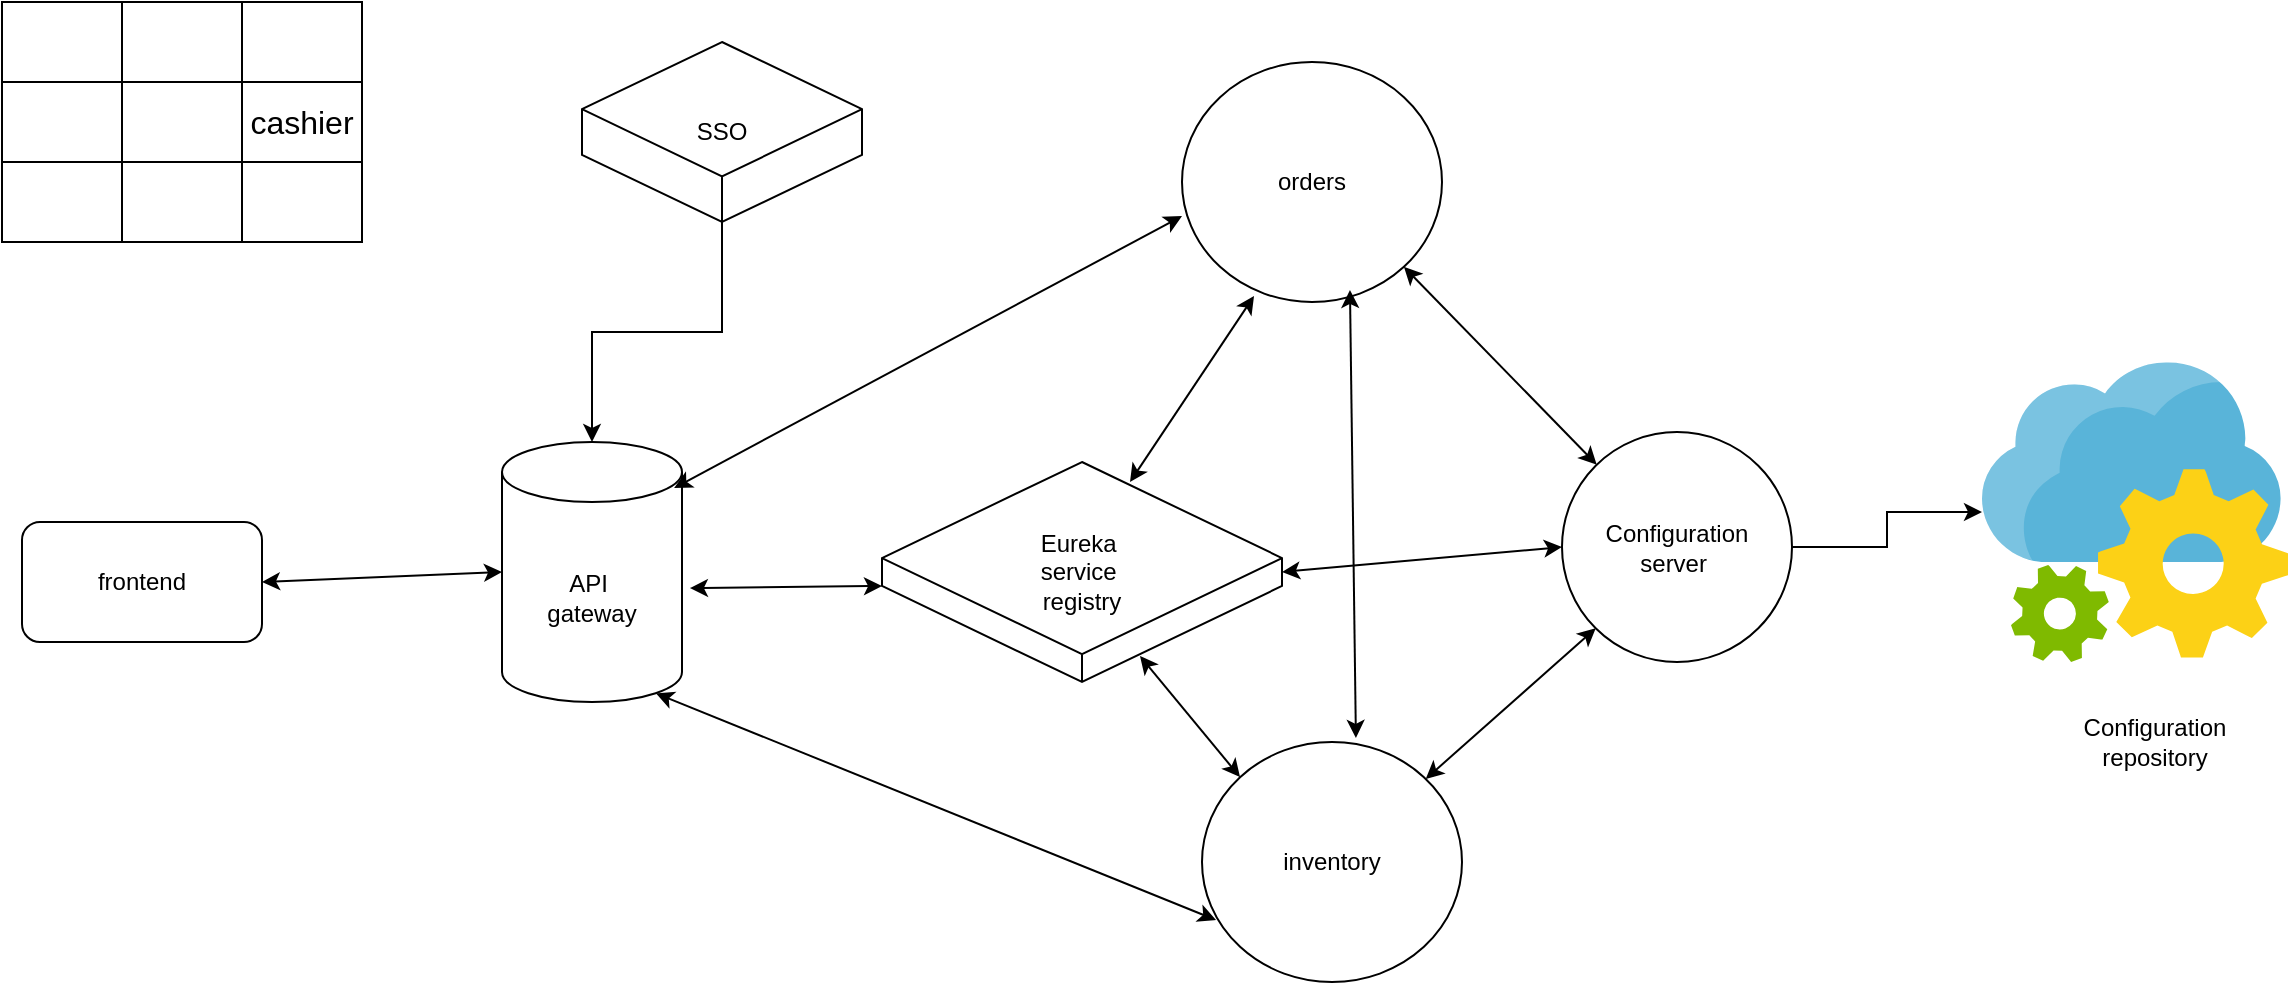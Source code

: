 <mxfile version="27.0.6">
  <diagram name="Page-1" id="qA8ZrmX1tulVBXECU0-0">
    <mxGraphModel dx="1412" dy="729" grid="1" gridSize="10" guides="1" tooltips="1" connect="1" arrows="1" fold="1" page="1" pageScale="1" pageWidth="850" pageHeight="1100" math="0" shadow="0">
      <root>
        <mxCell id="0" />
        <mxCell id="1" parent="0" />
        <mxCell id="P3HWeWXTqfwFd_FK3Ncj-1" value="orders" style="ellipse;whiteSpace=wrap;html=1;" parent="1" vertex="1">
          <mxGeometry x="630" y="60" width="130" height="120" as="geometry" />
        </mxCell>
        <mxCell id="P3HWeWXTqfwFd_FK3Ncj-2" value="inventory" style="ellipse;whiteSpace=wrap;html=1;" parent="1" vertex="1">
          <mxGeometry x="640" y="400" width="130" height="120" as="geometry" />
        </mxCell>
        <mxCell id="P3HWeWXTqfwFd_FK3Ncj-3" value="API&amp;nbsp;&lt;br&gt;gateway" style="shape=cylinder3;whiteSpace=wrap;html=1;boundedLbl=1;backgroundOutline=1;size=15;" parent="1" vertex="1">
          <mxGeometry x="290" y="250" width="90" height="130" as="geometry" />
        </mxCell>
        <mxCell id="P3HWeWXTqfwFd_FK3Ncj-5" value="Eureka&amp;nbsp;&lt;br&gt;service&amp;nbsp;&lt;br&gt;registry" style="html=1;whiteSpace=wrap;shape=isoCube2;backgroundOutline=1;isoAngle=15;" parent="1" vertex="1">
          <mxGeometry x="480" y="260" width="200" height="110" as="geometry" />
        </mxCell>
        <mxCell id="P3HWeWXTqfwFd_FK3Ncj-6" value="" style="endArrow=classic;startArrow=classic;html=1;rounded=0;exitX=1.044;exitY=0.562;exitDx=0;exitDy=0;exitPerimeter=0;entryX=0;entryY=0;entryDx=0;entryDy=61.984;entryPerimeter=0;" parent="1" source="P3HWeWXTqfwFd_FK3Ncj-3" target="P3HWeWXTqfwFd_FK3Ncj-5" edge="1">
          <mxGeometry width="50" height="50" relative="1" as="geometry">
            <mxPoint x="400" y="400" as="sourcePoint" />
            <mxPoint x="460" y="320" as="targetPoint" />
          </mxGeometry>
        </mxCell>
        <mxCell id="P3HWeWXTqfwFd_FK3Ncj-7" value="" style="endArrow=classic;startArrow=classic;html=1;rounded=0;entryX=0.277;entryY=0.975;entryDx=0;entryDy=0;entryPerimeter=0;exitX=0.62;exitY=0.091;exitDx=0;exitDy=0;exitPerimeter=0;" parent="1" source="P3HWeWXTqfwFd_FK3Ncj-5" target="P3HWeWXTqfwFd_FK3Ncj-1" edge="1">
          <mxGeometry width="50" height="50" relative="1" as="geometry">
            <mxPoint x="400" y="400" as="sourcePoint" />
            <mxPoint x="450" y="350" as="targetPoint" />
          </mxGeometry>
        </mxCell>
        <mxCell id="P3HWeWXTqfwFd_FK3Ncj-8" value="" style="endArrow=classic;startArrow=classic;html=1;rounded=0;entryX=0;entryY=0;entryDx=0;entryDy=0;exitX=0.645;exitY=0.882;exitDx=0;exitDy=0;exitPerimeter=0;" parent="1" source="P3HWeWXTqfwFd_FK3Ncj-5" target="P3HWeWXTqfwFd_FK3Ncj-2" edge="1">
          <mxGeometry width="50" height="50" relative="1" as="geometry">
            <mxPoint x="400" y="400" as="sourcePoint" />
            <mxPoint x="450" y="350" as="targetPoint" />
          </mxGeometry>
        </mxCell>
        <mxCell id="P3HWeWXTqfwFd_FK3Ncj-9" value="" style="endArrow=classic;startArrow=classic;html=1;rounded=0;entryX=0;entryY=0.642;entryDx=0;entryDy=0;entryPerimeter=0;exitX=0.956;exitY=0.177;exitDx=0;exitDy=0;exitPerimeter=0;" parent="1" source="P3HWeWXTqfwFd_FK3Ncj-3" target="P3HWeWXTqfwFd_FK3Ncj-1" edge="1">
          <mxGeometry width="50" height="50" relative="1" as="geometry">
            <mxPoint x="400" y="400" as="sourcePoint" />
            <mxPoint x="450" y="350" as="targetPoint" />
          </mxGeometry>
        </mxCell>
        <mxCell id="P3HWeWXTqfwFd_FK3Ncj-10" value="" style="endArrow=classic;startArrow=classic;html=1;rounded=0;exitX=0.855;exitY=1;exitDx=0;exitDy=-4.35;exitPerimeter=0;entryX=0.054;entryY=0.742;entryDx=0;entryDy=0;entryPerimeter=0;" parent="1" source="P3HWeWXTqfwFd_FK3Ncj-3" target="P3HWeWXTqfwFd_FK3Ncj-2" edge="1">
          <mxGeometry width="50" height="50" relative="1" as="geometry">
            <mxPoint x="400" y="400" as="sourcePoint" />
            <mxPoint x="450" y="350" as="targetPoint" />
          </mxGeometry>
        </mxCell>
        <mxCell id="P3HWeWXTqfwFd_FK3Ncj-11" value="" style="endArrow=classic;startArrow=classic;html=1;rounded=0;entryX=0.646;entryY=0.95;entryDx=0;entryDy=0;entryPerimeter=0;exitX=0.592;exitY=-0.017;exitDx=0;exitDy=0;exitPerimeter=0;" parent="1" source="P3HWeWXTqfwFd_FK3Ncj-2" target="P3HWeWXTqfwFd_FK3Ncj-1" edge="1">
          <mxGeometry width="50" height="50" relative="1" as="geometry">
            <mxPoint x="400" y="400" as="sourcePoint" />
            <mxPoint x="450" y="350" as="targetPoint" />
          </mxGeometry>
        </mxCell>
        <mxCell id="P3HWeWXTqfwFd_FK3Ncj-12" value="frontend" style="rounded=1;whiteSpace=wrap;html=1;" parent="1" vertex="1">
          <mxGeometry x="50" y="290" width="120" height="60" as="geometry" />
        </mxCell>
        <mxCell id="P3HWeWXTqfwFd_FK3Ncj-13" value="" style="endArrow=classic;startArrow=classic;html=1;rounded=0;entryX=0;entryY=0.5;entryDx=0;entryDy=0;entryPerimeter=0;exitX=1;exitY=0.5;exitDx=0;exitDy=0;" parent="1" source="P3HWeWXTqfwFd_FK3Ncj-12" target="P3HWeWXTqfwFd_FK3Ncj-3" edge="1">
          <mxGeometry width="50" height="50" relative="1" as="geometry">
            <mxPoint x="400" y="400" as="sourcePoint" />
            <mxPoint x="450" y="350" as="targetPoint" />
          </mxGeometry>
        </mxCell>
        <mxCell id="P3HWeWXTqfwFd_FK3Ncj-16" value="" style="image;sketch=0;aspect=fixed;html=1;points=[];align=center;fontSize=12;image=img/lib/mscae/App_Configuration.svg;" parent="1" vertex="1">
          <mxGeometry x="1030" y="210" width="153.06" height="150" as="geometry" />
        </mxCell>
        <mxCell id="P3HWeWXTqfwFd_FK3Ncj-17" value="Configuration repository" style="text;html=1;align=center;verticalAlign=middle;whiteSpace=wrap;rounded=0;" parent="1" vertex="1">
          <mxGeometry x="1060" y="380" width="113.47" height="40" as="geometry" />
        </mxCell>
        <mxCell id="P3HWeWXTqfwFd_FK3Ncj-25" style="edgeStyle=orthogonalEdgeStyle;rounded=0;orthogonalLoop=1;jettySize=auto;html=1;" parent="1" source="P3HWeWXTqfwFd_FK3Ncj-19" target="P3HWeWXTqfwFd_FK3Ncj-16" edge="1">
          <mxGeometry relative="1" as="geometry" />
        </mxCell>
        <mxCell id="P3HWeWXTqfwFd_FK3Ncj-19" value="Configuration&lt;br&gt;server&amp;nbsp;" style="ellipse;whiteSpace=wrap;html=1;aspect=fixed;" parent="1" vertex="1">
          <mxGeometry x="820" y="245" width="115" height="115" as="geometry" />
        </mxCell>
        <mxCell id="P3HWeWXTqfwFd_FK3Ncj-20" value="" style="endArrow=classic;startArrow=classic;html=1;rounded=0;entryX=1;entryY=1;entryDx=0;entryDy=0;" parent="1" source="P3HWeWXTqfwFd_FK3Ncj-19" target="P3HWeWXTqfwFd_FK3Ncj-1" edge="1">
          <mxGeometry width="50" height="50" relative="1" as="geometry">
            <mxPoint x="400" y="400" as="sourcePoint" />
            <mxPoint x="450" y="350" as="targetPoint" />
          </mxGeometry>
        </mxCell>
        <mxCell id="P3HWeWXTqfwFd_FK3Ncj-21" value="" style="endArrow=classic;startArrow=classic;html=1;rounded=0;exitX=0;exitY=1;exitDx=0;exitDy=0;" parent="1" source="P3HWeWXTqfwFd_FK3Ncj-19" target="P3HWeWXTqfwFd_FK3Ncj-2" edge="1">
          <mxGeometry width="50" height="50" relative="1" as="geometry">
            <mxPoint x="847" y="271" as="sourcePoint" />
            <mxPoint x="751" y="172" as="targetPoint" />
          </mxGeometry>
        </mxCell>
        <mxCell id="P3HWeWXTqfwFd_FK3Ncj-22" value="" style="endArrow=classic;startArrow=classic;html=1;rounded=0;entryX=0;entryY=0.5;entryDx=0;entryDy=0;exitX=1;exitY=0.5;exitDx=0;exitDy=0;exitPerimeter=0;" parent="1" source="P3HWeWXTqfwFd_FK3Ncj-5" target="P3HWeWXTqfwFd_FK3Ncj-19" edge="1">
          <mxGeometry width="50" height="50" relative="1" as="geometry">
            <mxPoint x="400" y="400" as="sourcePoint" />
            <mxPoint x="450" y="350" as="targetPoint" />
          </mxGeometry>
        </mxCell>
        <mxCell id="ZG0UYTA_cYqRftDGvERL-1" value="" style="shape=table;startSize=0;container=1;collapsible=0;childLayout=tableLayout;fontSize=16;" vertex="1" parent="1">
          <mxGeometry x="40" y="30" width="180" height="120" as="geometry" />
        </mxCell>
        <mxCell id="ZG0UYTA_cYqRftDGvERL-2" value="" style="shape=tableRow;horizontal=0;startSize=0;swimlaneHead=0;swimlaneBody=0;strokeColor=inherit;top=0;left=0;bottom=0;right=0;collapsible=0;dropTarget=0;fillColor=none;points=[[0,0.5],[1,0.5]];portConstraint=eastwest;fontSize=16;" vertex="1" parent="ZG0UYTA_cYqRftDGvERL-1">
          <mxGeometry width="180" height="40" as="geometry" />
        </mxCell>
        <mxCell id="ZG0UYTA_cYqRftDGvERL-3" value="" style="shape=partialRectangle;html=1;whiteSpace=wrap;connectable=0;strokeColor=inherit;overflow=hidden;fillColor=none;top=0;left=0;bottom=0;right=0;pointerEvents=1;fontSize=16;" vertex="1" parent="ZG0UYTA_cYqRftDGvERL-2">
          <mxGeometry width="60" height="40" as="geometry">
            <mxRectangle width="60" height="40" as="alternateBounds" />
          </mxGeometry>
        </mxCell>
        <mxCell id="ZG0UYTA_cYqRftDGvERL-4" value="" style="shape=partialRectangle;html=1;whiteSpace=wrap;connectable=0;strokeColor=inherit;overflow=hidden;fillColor=none;top=0;left=0;bottom=0;right=0;pointerEvents=1;fontSize=16;" vertex="1" parent="ZG0UYTA_cYqRftDGvERL-2">
          <mxGeometry x="60" width="60" height="40" as="geometry">
            <mxRectangle width="60" height="40" as="alternateBounds" />
          </mxGeometry>
        </mxCell>
        <mxCell id="ZG0UYTA_cYqRftDGvERL-5" value="" style="shape=partialRectangle;html=1;whiteSpace=wrap;connectable=0;strokeColor=inherit;overflow=hidden;fillColor=none;top=0;left=0;bottom=0;right=0;pointerEvents=1;fontSize=16;" vertex="1" parent="ZG0UYTA_cYqRftDGvERL-2">
          <mxGeometry x="120" width="60" height="40" as="geometry">
            <mxRectangle width="60" height="40" as="alternateBounds" />
          </mxGeometry>
        </mxCell>
        <mxCell id="ZG0UYTA_cYqRftDGvERL-6" value="" style="shape=tableRow;horizontal=0;startSize=0;swimlaneHead=0;swimlaneBody=0;strokeColor=inherit;top=0;left=0;bottom=0;right=0;collapsible=0;dropTarget=0;fillColor=none;points=[[0,0.5],[1,0.5]];portConstraint=eastwest;fontSize=16;" vertex="1" parent="ZG0UYTA_cYqRftDGvERL-1">
          <mxGeometry y="40" width="180" height="40" as="geometry" />
        </mxCell>
        <mxCell id="ZG0UYTA_cYqRftDGvERL-7" value="" style="shape=partialRectangle;html=1;whiteSpace=wrap;connectable=0;strokeColor=inherit;overflow=hidden;fillColor=none;top=0;left=0;bottom=0;right=0;pointerEvents=1;fontSize=16;" vertex="1" parent="ZG0UYTA_cYqRftDGvERL-6">
          <mxGeometry width="60" height="40" as="geometry">
            <mxRectangle width="60" height="40" as="alternateBounds" />
          </mxGeometry>
        </mxCell>
        <mxCell id="ZG0UYTA_cYqRftDGvERL-8" value="" style="shape=partialRectangle;html=1;whiteSpace=wrap;connectable=0;strokeColor=inherit;overflow=hidden;fillColor=none;top=0;left=0;bottom=0;right=0;pointerEvents=1;fontSize=16;" vertex="1" parent="ZG0UYTA_cYqRftDGvERL-6">
          <mxGeometry x="60" width="60" height="40" as="geometry">
            <mxRectangle width="60" height="40" as="alternateBounds" />
          </mxGeometry>
        </mxCell>
        <mxCell id="ZG0UYTA_cYqRftDGvERL-9" value="cashier" style="shape=partialRectangle;html=1;whiteSpace=wrap;connectable=0;strokeColor=inherit;overflow=hidden;fillColor=none;top=0;left=0;bottom=0;right=0;pointerEvents=1;fontSize=16;" vertex="1" parent="ZG0UYTA_cYqRftDGvERL-6">
          <mxGeometry x="120" width="60" height="40" as="geometry">
            <mxRectangle width="60" height="40" as="alternateBounds" />
          </mxGeometry>
        </mxCell>
        <mxCell id="ZG0UYTA_cYqRftDGvERL-10" value="" style="shape=tableRow;horizontal=0;startSize=0;swimlaneHead=0;swimlaneBody=0;strokeColor=inherit;top=0;left=0;bottom=0;right=0;collapsible=0;dropTarget=0;fillColor=none;points=[[0,0.5],[1,0.5]];portConstraint=eastwest;fontSize=16;" vertex="1" parent="ZG0UYTA_cYqRftDGvERL-1">
          <mxGeometry y="80" width="180" height="40" as="geometry" />
        </mxCell>
        <mxCell id="ZG0UYTA_cYqRftDGvERL-11" value="" style="shape=partialRectangle;html=1;whiteSpace=wrap;connectable=0;strokeColor=inherit;overflow=hidden;fillColor=none;top=0;left=0;bottom=0;right=0;pointerEvents=1;fontSize=16;" vertex="1" parent="ZG0UYTA_cYqRftDGvERL-10">
          <mxGeometry width="60" height="40" as="geometry">
            <mxRectangle width="60" height="40" as="alternateBounds" />
          </mxGeometry>
        </mxCell>
        <mxCell id="ZG0UYTA_cYqRftDGvERL-12" value="" style="shape=partialRectangle;html=1;whiteSpace=wrap;connectable=0;strokeColor=inherit;overflow=hidden;fillColor=none;top=0;left=0;bottom=0;right=0;pointerEvents=1;fontSize=16;" vertex="1" parent="ZG0UYTA_cYqRftDGvERL-10">
          <mxGeometry x="60" width="60" height="40" as="geometry">
            <mxRectangle width="60" height="40" as="alternateBounds" />
          </mxGeometry>
        </mxCell>
        <mxCell id="ZG0UYTA_cYqRftDGvERL-13" value="" style="shape=partialRectangle;html=1;whiteSpace=wrap;connectable=0;strokeColor=inherit;overflow=hidden;fillColor=none;top=0;left=0;bottom=0;right=0;pointerEvents=1;fontSize=16;" vertex="1" parent="ZG0UYTA_cYqRftDGvERL-10">
          <mxGeometry x="120" width="60" height="40" as="geometry">
            <mxRectangle width="60" height="40" as="alternateBounds" />
          </mxGeometry>
        </mxCell>
        <mxCell id="ZG0UYTA_cYqRftDGvERL-15" style="edgeStyle=orthogonalEdgeStyle;rounded=0;orthogonalLoop=1;jettySize=auto;html=1;" edge="1" parent="1" source="ZG0UYTA_cYqRftDGvERL-14" target="P3HWeWXTqfwFd_FK3Ncj-3">
          <mxGeometry relative="1" as="geometry" />
        </mxCell>
        <mxCell id="ZG0UYTA_cYqRftDGvERL-14" value="SSO" style="html=1;whiteSpace=wrap;shape=isoCube2;backgroundOutline=1;isoAngle=15;" vertex="1" parent="1">
          <mxGeometry x="330" y="50" width="140" height="90" as="geometry" />
        </mxCell>
      </root>
    </mxGraphModel>
  </diagram>
</mxfile>
